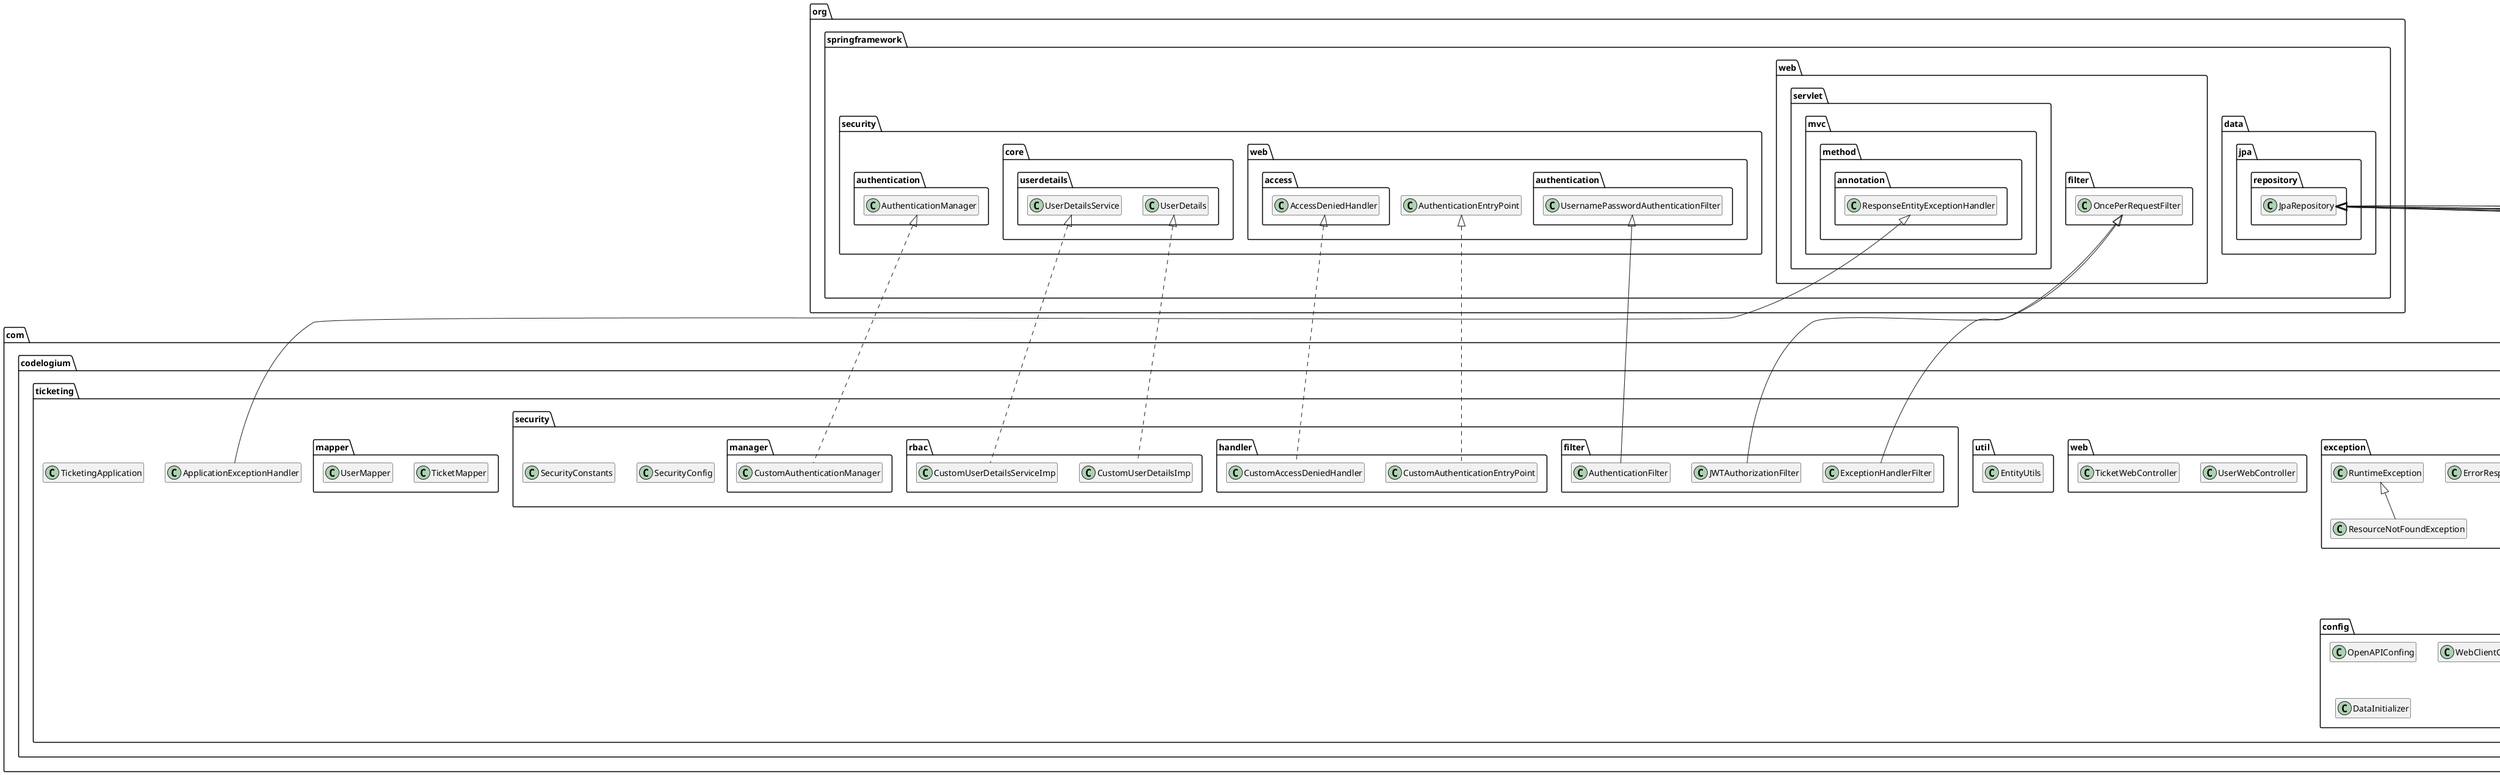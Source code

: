 @startuml
hide members
interface com.codelogium.ticketing.repository.RoomDetailsRepository {
}
interface com.codelogium.ticketing.service.CommentService {
~ Comment createComment(Long,Long,Comment)
~ Comment updateComment(Long,Long,Long,Comment)
~ Comment retrieveComment(Long,Long,Long)
~ void removeComment(Long,Long,Long)
~ List<AuditLog> retrieveAuditLogs(Long,Long,Long)
}

enum com.codelogium.ticketing.entity.enums.Priority {
+  LOW
+  MEDIUM
+  HIGH
}

class com.codelogium.ticketing.service.UserRoomServiceImp {
- UserRoomRepository userRoomRepository
+ List<Room> retrieveRooms(Long)
}


class com.codelogium.ticketing.dto.UserDTO {
- Long id
- String username
- String email
- String password
- UserRole role
- List<TicketDTO> tickets
- List<CommentDTO> comments
- List<UserRoomDTO> memberships
+ User toEntity()
+ Long getId()
+ void setId(Long)
+ String getUsername()
+ void setUsername(String)
+ String getEmail()
+ void setEmail(String)
+ UserRole getRole()
+ void setRole(UserRole)
+ List<TicketDTO> getTickets()
+ void setTickets(List<TicketDTO>)
+ List<CommentDTO> getComments()
+ void setComments(List<CommentDTO>)
+ List<UserRoomDTO> getMemberships()
+ void setMemberships(List<UserRoomDTO>)
+ String getPassword()
+ void setPassword(String)
}


class com.codelogium.ticketing.dto.UserRegistrationRequest {
- User user
- String inviteCode
+ User getUser()
+ void setUser(User)
+ String getInviteCode()
+ void setInviteCode(String)
}


interface com.codelogium.ticketing.repository.TicketRoomRepository {
}
class com.codelogium.ticketing.exception.ResourceNotFoundException {
}
class com.codelogium.ticketing.web.UserWebController {
- UserService userService
+ String showWelcomePage(Model,Authentication,HttpServletRequest)
+ String registerForm(Model)
+ String registerUser(UserDTO,String,RedirectAttributes)
+ String showLoginForm()
}


interface com.codelogium.ticketing.repository.RoomRepository {
~ List<Room> findAllByRoomNumberIn(List<String>)
~ Optional<Room> findByInviteCode(String)
}

interface com.codelogium.ticketing.repository.UserRoomRepository {
~ List<Room> findRoomsByUserId(Long)
}

class com.codelogium.ticketing.service.AuthService {
- {static} Logger log
- WebClient webClient
- {static} String REGISTER_URI
- {static} String AUTHENTICATE_URI
+ Optional<String> registerUser(UserRegistrationRequest)
+ Optional<AuthResponse> authenticate(LoginRequest)
}


class com.codelogium.ticketing.util.EntityUtils {
+ {static} void updateIfNotNull(Consumer<T>,T)
}

class com.codelogium.ticketing.security.filter.ExceptionHandlerFilter {
# void doFilterInternal(HttpServletRequest,HttpServletResponse,FilterChain)
+ {static} void sendErrorResponse(HttpServletResponse,int,String)
}

class com.codelogium.ticketing.entity.Room {
- Long id
- Set<UserRoom> memberships
- String roomNumber
- String inviteCode
- Set<TicketRoom> ticketAssociations
- RoomDetails roomDetails
# void onCreate()
- String generateInviteCode(String)
- {static} String bytesToHex(byte[])
+ Long getId()
+ void setId(Long)
+ Set<UserRoom> getMemberships()
+ void setMemberships(Set<UserRoom>)
+ String getRoomNumber()
+ void setRoomNumber(String)
+ String getInviteCode()
+ void setInviteCode(String)
+ Set<TicketRoom> getTicketAssociations()
+ void setTicketAssociations(Set<TicketRoom>)
+ RoomDetails getRoomDetails()
+ void setRoomDetails(RoomDetails)
}


class com.codelogium.ticketing.mapper.TicketMapper {
+ TicketDTO toDto(Ticket)
- UserDTO mapUserToSimpleDto(User)
- CommentDTO mapCommentToDto(Comment)
- TicketRoomDTO mapTicketRoomToDto(TicketRoom)
- RoomDTO mapRoomToSimpleDto(Room)
}

class com.codelogium.ticketing.web.TicketWebController {
- TicketService ticketService
- TicketMapper ticketMapper
- UserService userService
- UserRoomService userRoomService
+ String showTicketsList(Model,Authentication,HttpServletRequest)
+ String showCreateTicketForm(Model,Authentication,HttpServletRequest)
+ String createTicket(TicketCreationRequest,Authentication,RedirectAttributes,HttpServletRequest)
+ String deleteTicket(Long,RedirectAttributes,HttpServletRequest)
+ String showTicketDetails(Long,Model,Authentication,HttpServletRequest)
+ String acknowledgeTicket(Model,Long,RedirectAttributes,HttpServletRequest)
+ String solveTicket(Model,Long,RedirectAttributes,HttpServletRequest)
+ String showAllTicketsList(Model,Authentication,HttpServletRequest)
+ String showTicketsInProgressList(Model,Authentication,HttpServletRequest)
}


interface com.codelogium.ticketing.service.FileStorageService {
~ String uploadImageFromBase64(String)
}

interface com.codelogium.ticketing.repository.AuditLogRepository {
~ List<AuditLog> findByTicketId(Long)
~ List<AuditLog> findByCommentId(Long)
}

class com.codelogium.ticketing.security.SecurityConfig {
~ CustomAuthenticationManager customAuthenticationManager
+ BCryptPasswordEncoder passwordEncoder()
+ SecurityFilterChain filterChain(HttpSecurity)
}


class com.codelogium.ticketing.entity.User {
- Long id
- String username
- String password
- String email
- UserRole role
- List<Ticket> tickets
- List<Comment> comments
- Set<UserRoom> memberships
+ Long getId()
+ void setId(Long)
+ String getUsername()
+ void setUsername(String)
+ String getPassword()
+ void setPassword(String)
+ String getEmail()
+ void setEmail(String)
+ UserRole getRole()
+ void setRole(UserRole)
+ List<Ticket> getTickets()
+ void setTickets(List<Ticket>)
+ List<Comment> getComments()
+ void setComments(List<Comment>)
+ Set<UserRoom> getMemberships()
+ void setMemberships(Set<UserRoom>)
}


class com.codelogium.ticketing.mapper.UserMapper {
+ UserDTO toDTO(User)
- UserRoomDTO toUserRoomDto(UserRoom)
- RoomDTO toRoomDto(Room)
}

interface com.codelogium.ticketing.repository.UserRepository {
~ Optional<User> findByUsername(String)
}

class com.codelogium.ticketing.ApplicationExceptionHandler {
+ ResponseEntity<Object> handleResourceNotFoundException(ResourceNotFoundException)
# ResponseEntity<Object> handleMethodArgumentNotValid(MethodArgumentNotValidException,HttpHeaders,HttpStatusCode,WebRequest)
}

class com.codelogium.ticketing.entity.TicketRoom {
- Long id
- Ticket ticket
- Room room
+ Long getId()
+ void setId(Long)
+ Ticket getTicket()
+ void setTicket(Ticket)
+ Room getRoom()
+ void setRoom(Room)
}


class com.codelogium.ticketing.security.handler.CustomAuthenticationEntryPoint {
+ void commence(HttpServletRequest,HttpServletResponse,AuthenticationException)
}

class com.codelogium.ticketing.dto.TicketRoomDTO {
- Long id
- RoomDTO room
+ Long getId()
+ void setId(Long)
+ RoomDTO getRoom()
+ void setRoom(RoomDTO)
}


interface com.codelogium.ticketing.repository.CommentRepository {
~ Optional<Comment> findByIdAndTicketIdAndAuthorId(Long,Long,Long)
}

class com.codelogium.ticketing.dto.TicketInfoUpdateDTO {
- String title
- String description
- Instant creationDate
- Category category
- Priority priority
+ String getTitle()
+ void setTitle(String)
+ String getDescription()
+ void setDescription(String)
+ Instant getCreationDate()
+ void setCreationDate(Instant)
+ Category getCategory()
+ void setCategory(Category)
+ Priority getPriority()
+ void setPriority(Priority)
}


class com.codelogium.ticketing.dto.CommentDTO {
- Long id
- String content
- String createdAt
- UserDTO creator
+ Long getId()
+ void setId(Long)
+ String getContent()
+ void setContent(String)
+ String getCreatedAt()
+ void setCreatedAt(String)
+ UserDTO getCreator()
+ void setCreator(UserDTO)
}


interface com.codelogium.ticketing.service.TicketService {
~ Ticket createTicket(Long,TicketCreationRequest)
~ Ticket updateTicketInfo(Long,Long,TicketInfoUpdateDTO)
~ Ticket updateTicketStatus(Long,Long,TicketStatusUpdateDTO)
~ Ticket retrieveTicket(Long,Long)
~ List<Ticket> retrieveALLTicket()
~ List<Ticket> retrieveTicketInProgress()
~ void removeTicket(Long,Long)
~ List<Ticket> retrieveTicketsByCreator(Long)
~ Ticket searchTicket(Long,Long,Status)
~ List<AuditLog> retrieveAuditLogs(Long,Long)
~ void acknowledgeTicket(Long,Long)
~ void solveTicket(Long,Long)
}

enum com.codelogium.ticketing.entity.enums.UserRole {
+  RENTER
+  STAFF
+  MECHANIC
}

class com.codelogium.ticketing.entity.RoomDetails {
- Long id
- Room room
- String floor
- String responsibleManager
- Instant lastInspectionDate
+ Long getId()
+ void setId(Long)
+ Room getRoom()
+ void setRoom(Room)
+ String getFloor()
+ void setFloor(String)
+ String getResponsibleManager()
+ void setResponsibleManager(String)
+ Instant getLastInspectionDate()
+ void setLastInspectionDate(Instant)
}


class com.codelogium.ticketing.dto.TicketCreationRequest {
- String title
- String description
- String imageUrl
- Category category
- Priority priority
- Status status
- List<String> roomNumbers
+ String getTitle()
+ void setTitle(String)
+ String getDescription()
+ void setDescription(String)
+ String getImageUrl()
+ void setImageUrl(String)
+ Category getCategory()
+ void setCategory(Category)
+ Priority getPriority()
+ void setPriority(Priority)
+ Status getStatus()
+ void setStatus(Status)
+ List<String> getRoomNumbers()
+ void setRoomNumbers(List<String>)
}


class com.codelogium.ticketing.security.SecurityConstants {
+ {static} String SECRET_KEY
+ {static} int TOKEN_EXPIRATION
+ {static} String BEARER
+ {static} String AUTHORIZATION
+ {static} String REGISTER_PATH
}

class com.codelogium.ticketing.dto.RoomDTO {
- Long id
- String roomNumber
+ Long getId()
+ void setId(Long)
+ String getRoomNumber()
+ void setRoomNumber(String)
}


class com.codelogium.ticketing.dto.TicketStatusUpdateDTO {
- Status status
+ Status getStatus()
+ void setStatus(Status)
}


class com.codelogium.ticketing.service.TicketServiceImp {
- TicketRepository ticketRepository
- UserRepository userRepository
- AuditLogRepository auditLogRepository
- RoomRepository roomRepository
- TicketRoomRepository ticketRoomRepository
- FileStorageService fileStorageService
+ Ticket createTicket(Long,TicketCreationRequest)
+ Ticket updateTicketInfo(Long,Long,TicketInfoUpdateDTO)
+ Ticket updateTicketStatus(Long,Long,TicketStatusUpdateDTO)
- void linkTicketToRooms(Ticket,List<String>)
+ Ticket retrieveTicket(Long,Long)
+ List<Ticket> retrieveTicketsByCreator(Long)
+ Ticket searchTicket(Long,Long,Status)
+ List<AuditLog> retrieveAuditLogs(Long,Long)
+ void removeTicket(Long,Long)
- void validateUser(Long)
- boolean isStatusChanged(Status,Status)
+ {static} Ticket unwrapTicket(Long,Optional<Ticket>)
+ void acknowledgeTicket(Long,Long)
+ void solveTicket(Long,Long)
+ List<Ticket> retrieveALLTicket()
+ List<Ticket> retrieveTicketInProgress()
}


class com.codelogium.ticketing.security.rbac.CustomUserDetailsImp {
- User user
+ Collection<? extends GrantedAuthority> getAuthorities()
+ String getPassword()
+ String getUsername()
+ boolean isAccountNonExpired()
+ boolean isAccountNonLocked()
+ boolean isCredentialsNonExpired()
+ boolean isEnabled()
}


class com.codelogium.ticketing.security.filter.JWTAuthorizationFilter {
# void doFilterInternal(HttpServletRequest,HttpServletResponse,FilterChain)
}

class com.codelogium.ticketing.security.filter.AuthenticationFilter {
- CustomAuthenticationManager customAuthenticationManager
- ObjectMapper objectMapper
+ Authentication attemptAuthentication(HttpServletRequest,HttpServletResponse)
# void unsuccessfulAuthentication(HttpServletRequest,HttpServletResponse,AuthenticationException)
# void successfulAuthentication(HttpServletRequest,HttpServletResponse,FilterChain,Authentication)
}


class com.codelogium.ticketing.entity.UserRoom {
- Long id
- User user
- Room room
- LocalDateTime joinedAt
+ Long getId()
+ void setId(Long)
+ User getUser()
+ void setUser(User)
+ Room getRoom()
+ void setRoom(Room)
+ LocalDateTime getJoinedAt()
+ void setJoinedAt(LocalDateTime)
}


class com.codelogium.ticketing.api.UserController {
- UserService userService
- UserMapper userMapper
+ ResponseEntity<String> registerUser(UserRegistrationRequest)
+ ResponseEntity<UserDTO> retrieveUser(Long)
+ ResponseEntity<Void> removeUser(Long)
}


class com.codelogium.ticketing.entity.AuditLog {
- Long id
- Long ticketId
- Long commentId
- Long userId
- String action
- String oldValue
- String newValue
- Instant timestamp
+ Long getId()
+ void setId(Long)
+ Long getTicketId()
+ void setTicketId(Long)
+ Long getCommentId()
+ void setCommentId(Long)
+ Long getUserId()
+ void setUserId(Long)
+ String getAction()
+ void setAction(String)
+ String getOldValue()
+ void setOldValue(String)
+ String getNewValue()
+ void setNewValue(String)
+ Instant getTimestamp()
+ void setTimestamp(Instant)
}


class com.codelogium.ticketing.service.CommentServiceImp {
- CommentRepository commentRepository
- TicketRepository ticketRepository
- AuditLogRepository auditLogRepository
- UserRepository userRepository
+ Comment createComment(Long,Long,Comment)
+ Comment updateComment(Long,Long,Long,Comment)
+ Comment retrieveComment(Long,Long,Long)
+ List<AuditLog> retrieveAuditLogs(Long,Long,Long)
+ void removeComment(Long,Long,Long)
- void validateUser(Long)
+ {static} Comment unwrapComment(Long,Optional<Comment>)
}


class com.codelogium.ticketing.dto.UserReferenceDTO {
- Long id
- String username
+ Long getId()
+ void setId(Long)
+ String getUsername()
+ void setUsername(String)
}


class com.codelogium.ticketing.dto.UserRoomDTO {
- Long id
- RoomDTO room
+ Long getId()
+ void setId(Long)
+ RoomDTO getRoom()
+ void setRoom(RoomDTO)
}


class com.codelogium.ticketing.api.TicketController {
- TicketService ticketService
- TicketMapper ticketMapper
+ ResponseEntity<String> createTicket(Long,TicketCreationRequest)
+ ResponseEntity<TicketDTO> retrieveTicket(Long,Long)
+ ResponseEntity<Ticket> updateTicketInfo(Long,Long,TicketInfoUpdateDTO)
+ ResponseEntity<Ticket> updateTicketStatus(Long,Long,TicketStatusUpdateDTO)
+ ResponseEntity<List<Ticket>> retrieveTicketsByCreator(Long)
+ ResponseEntity<Ticket> searchByIdAndStatus(Long,Long,Status)
+ ResponseEntity<List<AuditLog>> retrieveAuditLogs(Long)
+ ResponseEntity<Void> removeTicket(Long,Long)
}


interface com.codelogium.ticketing.repository.TicketRepository {
~ Optional<Ticket> findByIdAndCreatorId(Long,Long)
~ List<Ticket> findByCreatorId(Long)
~ Optional<User> findCreatorByTicket(Long)
~ Optional<Ticket> findByTicketIdAndStatus(Long,Status)
}

class com.codelogium.ticketing.config.OpenAPIConfing {
+ OpenAPI defineOpenAPI()
}

enum com.codelogium.ticketing.entity.enums.Status {
+  NEW
+  IN_PROGRESS
+  RESOLVED
}

class com.codelogium.ticketing.config.WebClientConfig {
- String serverPort
+ WebClient webClient(WebClient.Builder)
}


class com.codelogium.ticketing.service.UserServiceImp {
- UserRepository userRepository
- BCryptPasswordEncoder bCryptPasswordEncoder
- RoomRepository roomRepository
- UserRoomRepository userRoomRepository
+ User createUser(User,String)
+ User retrieveUser(Long)
+ User retrieveUser(String)
+ void removeUser(Long)
+ void validateUserExists(Long)
+ {static} User unwrapUser(Long,Optional<User>)
}


class com.codelogium.ticketing.TicketingApplication {
+ {static} void main(String[])
+ BCryptPasswordEncoder bCryptPasswordEncoder()
}

interface com.codelogium.ticketing.service.UserService {
~ User createUser(User,String)
~ User retrieveUser(Long)
~ User retrieveUser(String)
~ void removeUser(Long)
}

class com.codelogium.ticketing.api.CommentController {
- CommentService commentService
+ ResponseEntity<Comment> createComment(Long,Long,Comment)
+ ResponseEntity<Comment> updateComment(Long,Long,Long,Comment)
+ ResponseEntity<Comment> retrieveComment(Long,Long,Long)
+ ResponseEntity<List<AuditLog>> retrieveAuditLogs(Long,Long,Long)
+ ResponseEntity<Void> removeComment(Long,Long,Long)
}


class com.codelogium.ticketing.security.rbac.CustomUserDetailsServiceImp {
- UserRepository userRepository
+ UserDetails loadUserByUsername(String)
}


enum com.codelogium.ticketing.entity.enums.Category {
+  MAINTENANCE
+  CLEANING
+  INTERNET
+  SECURITY
+  NOISE
+  OTHER
}

class com.codelogium.ticketing.config.DataInitializer {
- RoomRepository roomRepository
- RoomDetailsRepository roomDetailsRepository
- UserRepository userRepository
- BCryptPasswordEncoder bCryptPasswordEncoder
- UserRoomRepository userRoomRepository
- UserService userService
+ void init()
}


class com.codelogium.ticketing.entity.Ticket {
- Long id
- String title
- String description
- Instant creationDate
- Status status
- Category category
- Priority priority
- User creator
- List<Comment> comments
- String imageUrl
- Set<TicketRoom> roomAssociations
+ Long getId()
+ void setId(Long)
+ String getTitle()
+ void setTitle(String)
+ String getDescription()
+ void setDescription(String)
+ Instant getCreationDate()
+ void setCreationDate(Instant)
+ Status getStatus()
+ void setStatus(Status)
+ Category getCategory()
+ void setCategory(Category)
+ Priority getPriority()
+ void setPriority(Priority)
+ User getCreator()
+ void setCreator(User)
+ List<Comment> getComments()
+ void setComments(List<Comment>)
+ String getImageUrl()
+ void setImageUrl(String)
+ Set<TicketRoom> getRoomAssociations()
+ void setRoomAssociations(Set<TicketRoom>)
}


class com.codelogium.ticketing.dto.AuthResponse {
- String token
+ String getToken()
+ void setToken(String)
}


class com.codelogium.ticketing.security.manager.CustomAuthenticationManager {
- CustomUserDetailsServiceImp customUserDetailsServiceImp
- BCryptPasswordEncoder bCryptPasswordEncoder
+ Authentication authenticate(Authentication)
}


class com.codelogium.ticketing.security.handler.CustomAccessDeniedHandler {
+ void handle(HttpServletRequest,HttpServletResponse,AccessDeniedException)
}

class com.codelogium.ticketing.dto.TicketDTO {
- Long id
- String title
- String description
- String imageUrl
- Instant creationDate
- Status status
- Category category
- Priority priority
- UserDTO creator
- List<CommentDTO> comments
- List<TicketRoomDTO> roomAssociations
- String roomNumbersString
+ Long getId()
+ void setId(Long)
+ String getTitle()
+ void setTitle(String)
+ String getDescription()
+ void setDescription(String)
+ String getImageUrl()
+ void setImageUrl(String)
+ Instant getCreationDate()
+ void setCreationDate(Instant)
+ Status getStatus()
+ void setStatus(Status)
+ Category getCategory()
+ void setCategory(Category)
+ Priority getPriority()
+ void setPriority(Priority)
+ UserDTO getCreator()
+ void setCreator(UserDTO)
+ List<CommentDTO> getComments()
+ void setComments(List<CommentDTO>)
+ List<TicketRoomDTO> getRoomAssociations()
+ void setRoomAssociations(List<TicketRoomDTO>)
+ String getRoomNumbersString()
}


class com.codelogium.ticketing.service.FileStorageServiceImp {
+ String uploadImageFromBase64(String)
}

class com.codelogium.ticketing.entity.Comment {
- Long id
- String content
- Instant createdAt
- Ticket ticket
- User author
+ Long getId()
+ void setId(Long)
+ String getContent()
+ void setContent(String)
+ Instant getCreatedAt()
+ void setCreatedAt(Instant)
+ Ticket getTicket()
+ void setTicket(Ticket)
+ User getAuthor()
+ void setAuthor(User)
}


class com.codelogium.ticketing.exception.ErrorResponse {
- Instant timestamp
- List<String> messages
}

class com.codelogium.ticketing.dto.LoginRequest {
- String username
- String password
+ String getUsername()
+ void setUsername(String)
+ String getPassword()
+ void setPassword(String)
}


interface com.codelogium.ticketing.service.UserRoomService {
~ List<Room> retrieveRooms(Long)
}



org.springframework.data.jpa.repository.JpaRepository <|-- com.codelogium.ticketing.repository.RoomDetailsRepository
com.codelogium.ticketing.service.UserRoomService <|.. com.codelogium.ticketing.service.UserRoomServiceImp
org.springframework.data.jpa.repository.JpaRepository <|-- com.codelogium.ticketing.repository.TicketRoomRepository
com.codelogium.ticketing.exception.RuntimeException <|-- com.codelogium.ticketing.exception.ResourceNotFoundException
org.springframework.data.jpa.repository.JpaRepository <|-- com.codelogium.ticketing.repository.RoomRepository
org.springframework.data.jpa.repository.JpaRepository <|-- com.codelogium.ticketing.repository.UserRoomRepository
org.springframework.web.filter.OncePerRequestFilter <|-- com.codelogium.ticketing.security.filter.ExceptionHandlerFilter
org.springframework.data.jpa.repository.JpaRepository <|-- com.codelogium.ticketing.repository.AuditLogRepository
org.springframework.data.jpa.repository.JpaRepository <|-- com.codelogium.ticketing.repository.UserRepository
org.springframework.web.servlet.mvc.method.annotation.ResponseEntityExceptionHandler <|-- com.codelogium.ticketing.ApplicationExceptionHandler
org.springframework.security.web.AuthenticationEntryPoint <|.. com.codelogium.ticketing.security.handler.CustomAuthenticationEntryPoint
org.springframework.data.jpa.repository.JpaRepository <|-- com.codelogium.ticketing.repository.CommentRepository
com.codelogium.ticketing.service.TicketService <|.. com.codelogium.ticketing.service.TicketServiceImp
org.springframework.security.core.userdetails.UserDetails <|.. com.codelogium.ticketing.security.rbac.CustomUserDetailsImp
org.springframework.web.filter.OncePerRequestFilter <|-- com.codelogium.ticketing.security.filter.JWTAuthorizationFilter
org.springframework.security.web.authentication.UsernamePasswordAuthenticationFilter <|-- com.codelogium.ticketing.security.filter.AuthenticationFilter
com.codelogium.ticketing.service.CommentService <|.. com.codelogium.ticketing.service.CommentServiceImp
org.springframework.data.jpa.repository.JpaRepository <|-- com.codelogium.ticketing.repository.TicketRepository
com.codelogium.ticketing.service.UserService <|.. com.codelogium.ticketing.service.UserServiceImp
org.springframework.security.core.userdetails.UserDetailsService <|.. com.codelogium.ticketing.security.rbac.CustomUserDetailsServiceImp
org.springframework.security.authentication.AuthenticationManager <|.. com.codelogium.ticketing.security.manager.CustomAuthenticationManager
org.springframework.security.web.access.AccessDeniedHandler <|.. com.codelogium.ticketing.security.handler.CustomAccessDeniedHandler
com.codelogium.ticketing.service.FileStorageService <|.. com.codelogium.ticketing.service.FileStorageServiceImp
@enduml